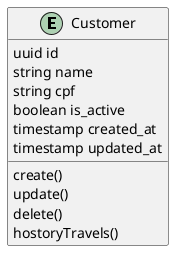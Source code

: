 @startuml
    entity Customer

    Customer : uuid id
    Customer : string name
    Customer : string cpf
    Customer : boolean is_active
    Customer : timestamp created_at
    Customer : timestamp updated_at

    Customer : create()
    Customer : update()
    Customer : delete()
    Customer : hostoryTravels()
@enduml

